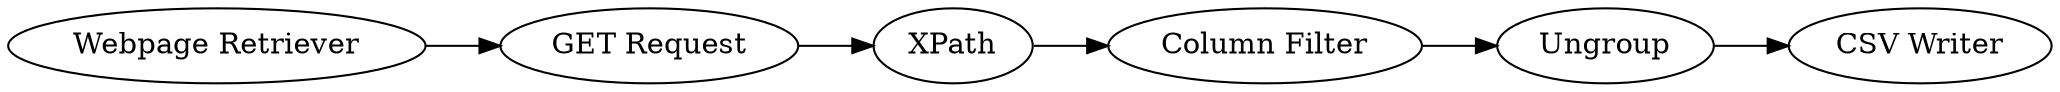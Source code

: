digraph {
	1 [label="Webpage Retriever"]
	2 [label="GET Request"]
	3 [label=XPath]
	4 [label="Column Filter"]
	5 [label=Ungroup]
	6 [label="CSV Writer"]
	1 -> 2
	2 -> 3
	3 -> 4
	4 -> 5
	5 -> 6
	rankdir=LR
}
